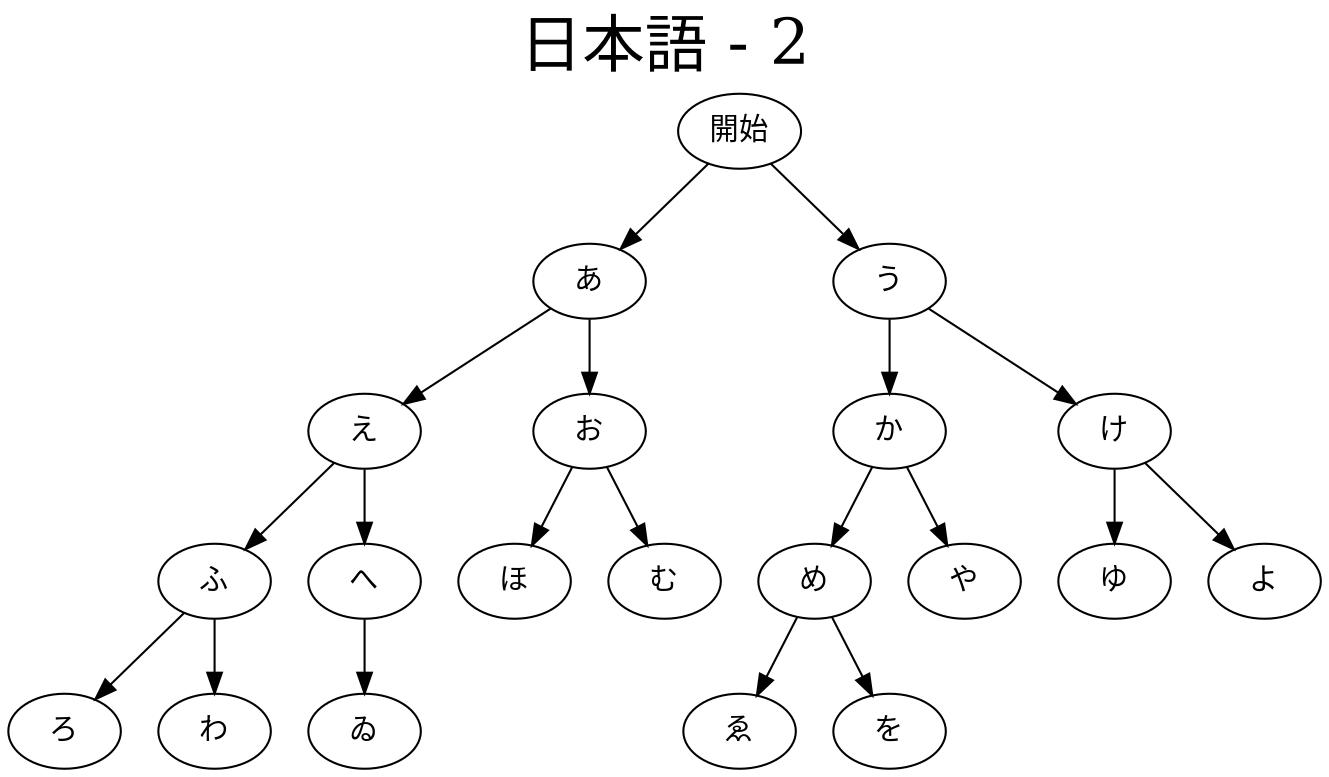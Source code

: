 digraph G {
#    nodesep=0.3
#    ranksep=0.2
#    margin=0.1
#    node [shape=circle]
    #node [shape=circle, color=blue];
#    edge [arrowsize=0.8]

    #label="English"
    #labelloc=top
    #labeljust=left

    graph [label="日本語 - 2", labelloc=top, fontsize=30];





"開始"->あ
あ->え
あ->お
え->ふ
え->へ
お->ほ
お->む
ふ->ろ
ふ->わ
へ->ゐ
empty1 [label="",width=.1,style=invis]
へ -> empty1 [style=invis]

"開始"->う
う->か 	
う->け 	                       
か->め
か->や
け->ゆ
け->よ
め->ゑ
め->を



    #empty1 [label="",width=.1,style=invis]
    #G -> empty1 [style=invis]

}
